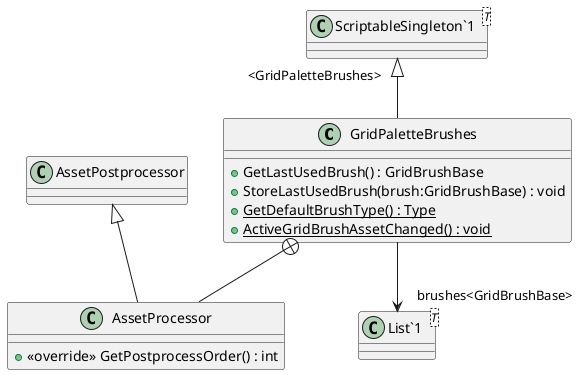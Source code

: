 @startuml
class GridPaletteBrushes {
    + GetLastUsedBrush() : GridBrushBase
    + StoreLastUsedBrush(brush:GridBrushBase) : void
    + {static} GetDefaultBrushType() : Type
    + {static} ActiveGridBrushAssetChanged() : void
}
class "ScriptableSingleton`1"<T> {
}
class "List`1"<T> {
}
class AssetProcessor {
    + <<override>> GetPostprocessOrder() : int
}
"ScriptableSingleton`1" "<GridPaletteBrushes>" <|-- GridPaletteBrushes
GridPaletteBrushes --> "brushes<GridBrushBase>" "List`1"
GridPaletteBrushes +-- AssetProcessor
AssetPostprocessor <|-- AssetProcessor
@enduml
